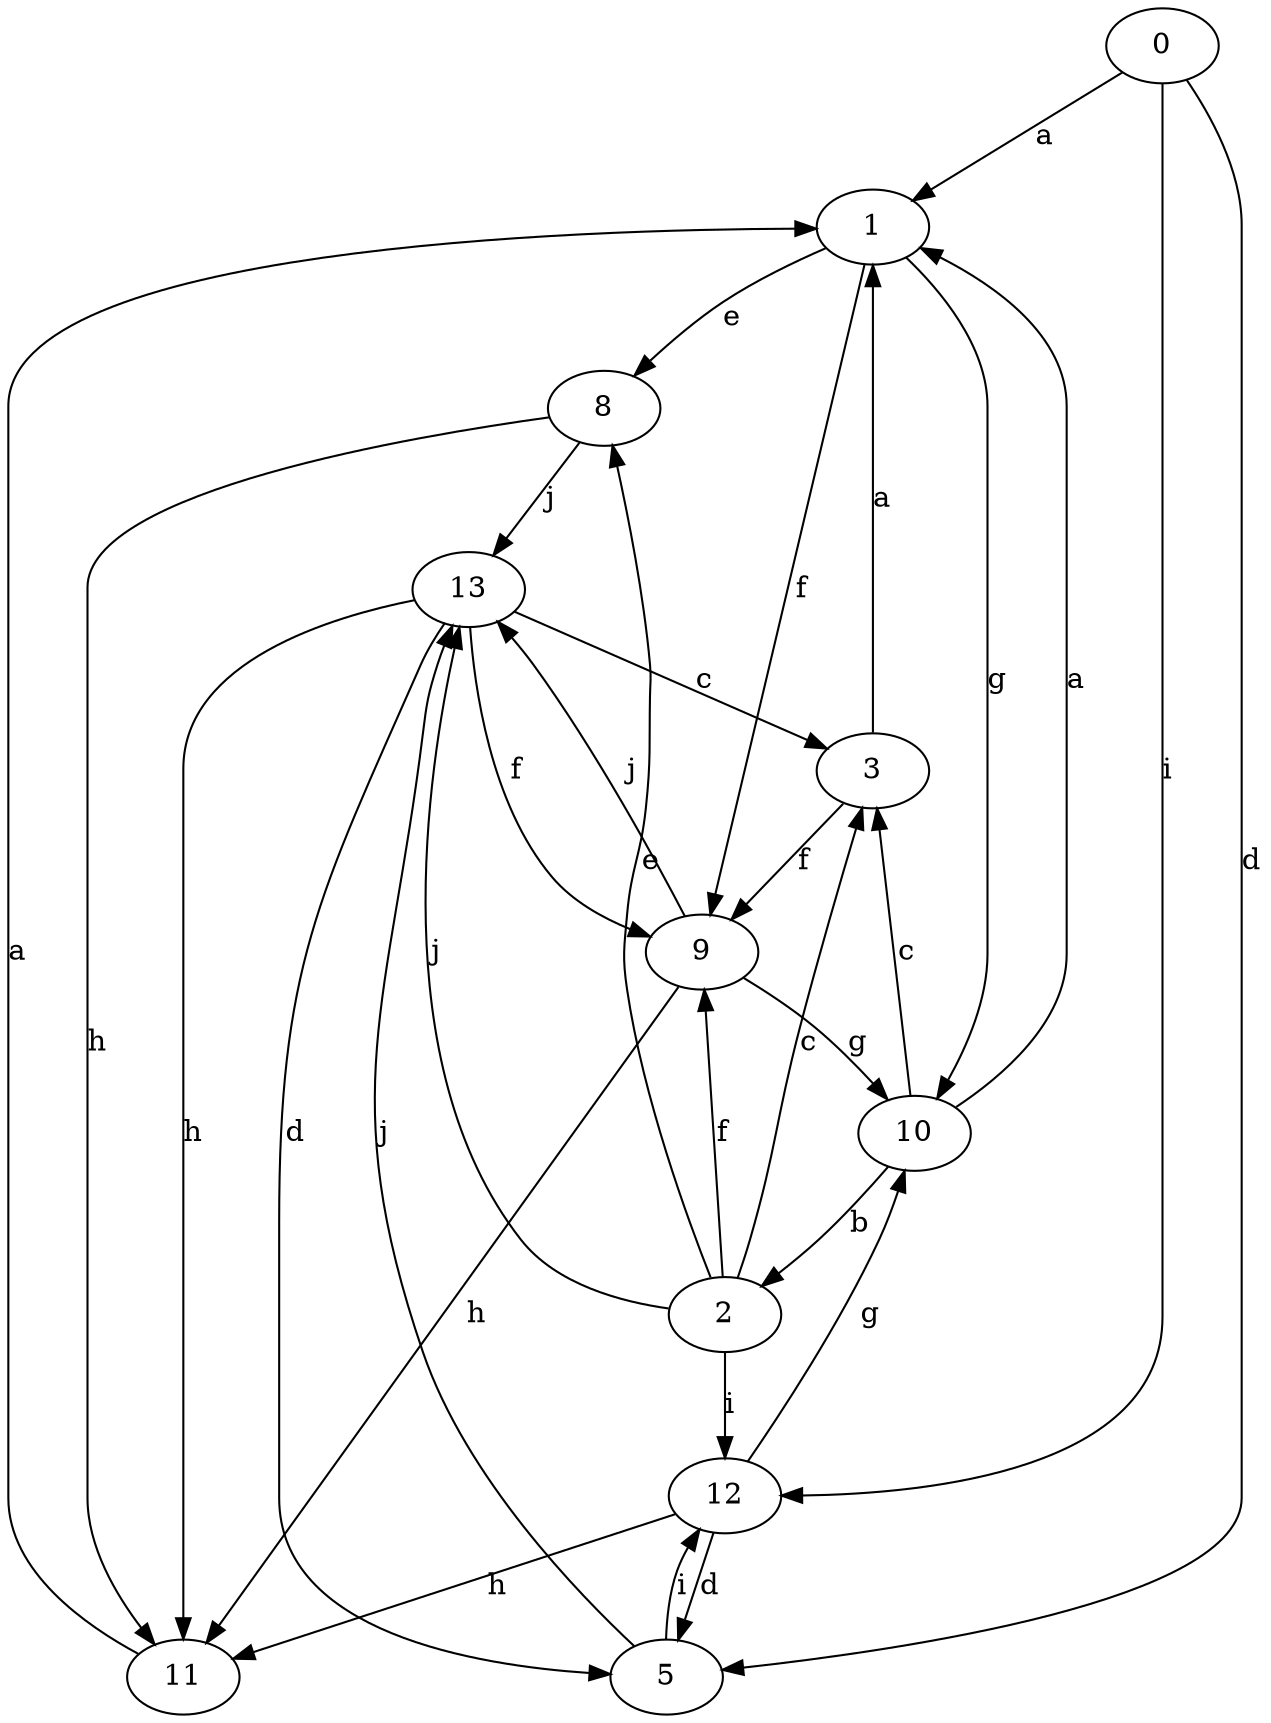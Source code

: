 strict digraph  {
0;
1;
2;
3;
5;
8;
9;
10;
11;
12;
13;
0 -> 1  [label=a];
0 -> 5  [label=d];
0 -> 12  [label=i];
1 -> 8  [label=e];
1 -> 9  [label=f];
1 -> 10  [label=g];
2 -> 3  [label=c];
2 -> 8  [label=e];
2 -> 9  [label=f];
2 -> 12  [label=i];
2 -> 13  [label=j];
3 -> 1  [label=a];
3 -> 9  [label=f];
5 -> 12  [label=i];
5 -> 13  [label=j];
8 -> 11  [label=h];
8 -> 13  [label=j];
9 -> 10  [label=g];
9 -> 11  [label=h];
9 -> 13  [label=j];
10 -> 1  [label=a];
10 -> 2  [label=b];
10 -> 3  [label=c];
11 -> 1  [label=a];
12 -> 5  [label=d];
12 -> 10  [label=g];
12 -> 11  [label=h];
13 -> 3  [label=c];
13 -> 5  [label=d];
13 -> 9  [label=f];
13 -> 11  [label=h];
}
